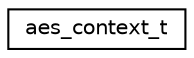 digraph "Graphical Class Hierarchy"
{
 // LATEX_PDF_SIZE
  edge [fontname="Helvetica",fontsize="10",labelfontname="Helvetica",labelfontsize="10"];
  node [fontname="Helvetica",fontsize="10",shape=record];
  rankdir="LR";
  Node0 [label="aes_context_t",height=0.2,width=0.4,color="black", fillcolor="white", style="filled",URL="$structaes__context__t.html",tooltip="the cipher_context_t-struct adapted for AES"];
}
